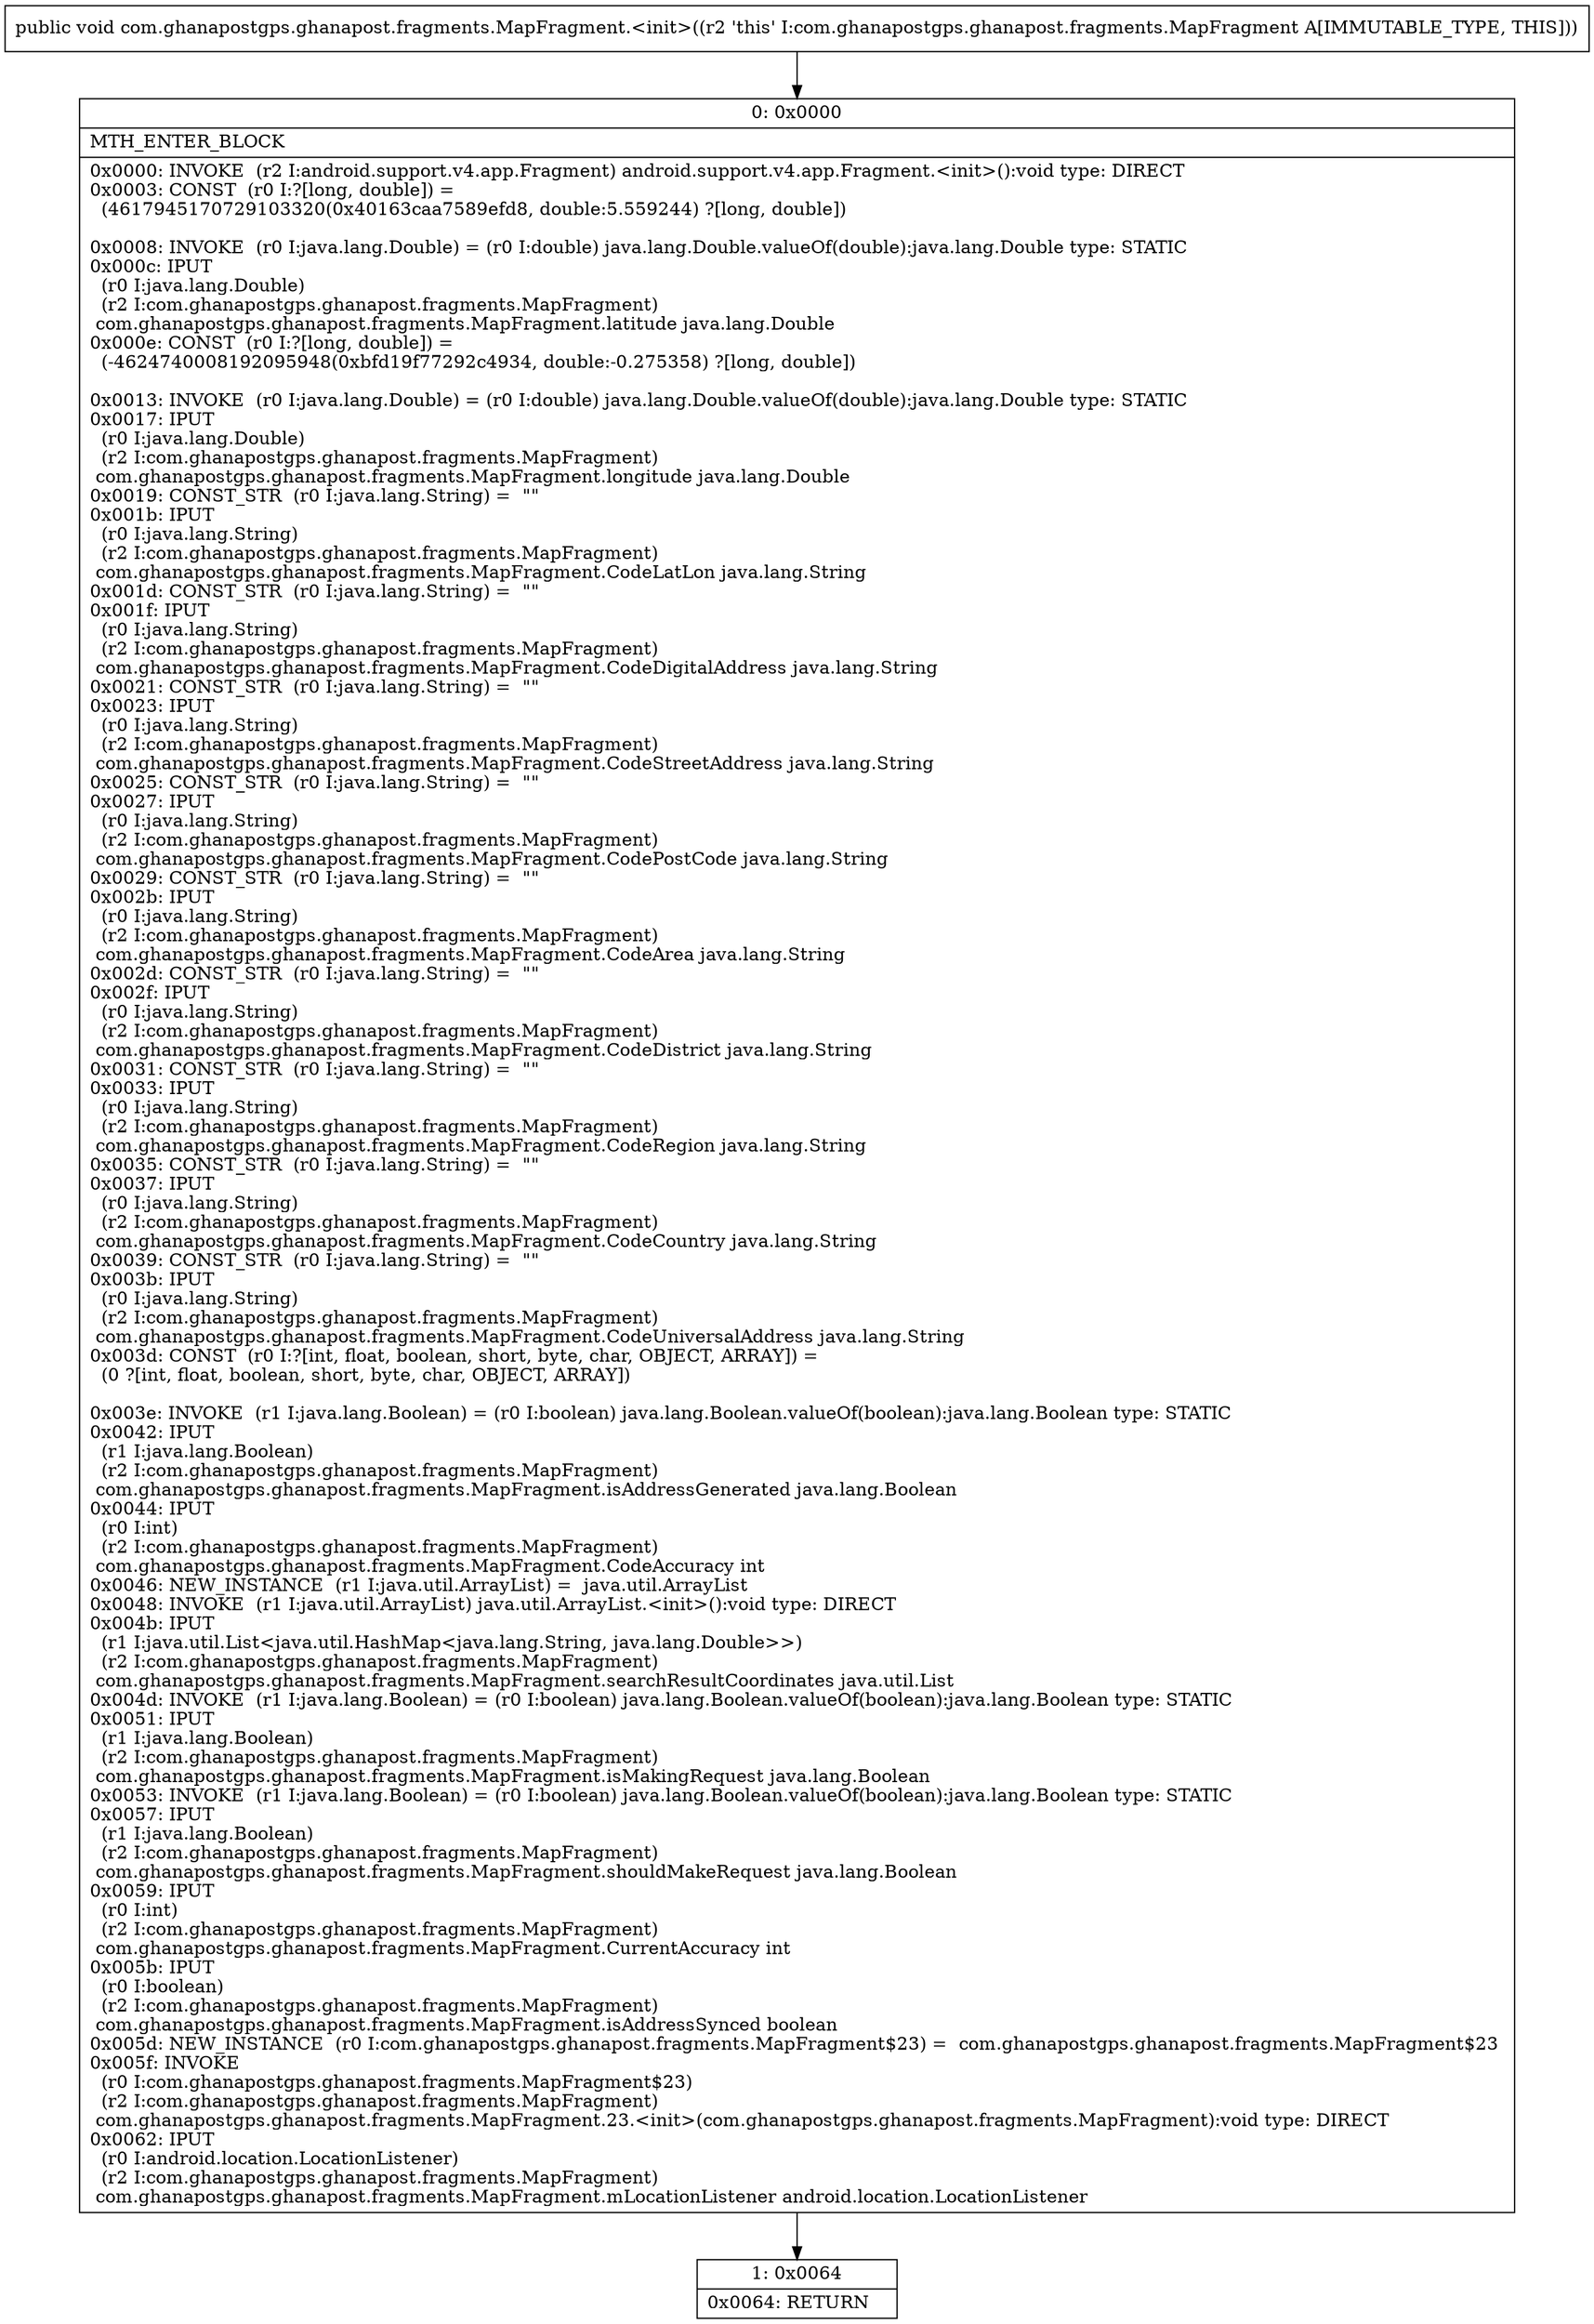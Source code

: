 digraph "CFG forcom.ghanapostgps.ghanapost.fragments.MapFragment.\<init\>()V" {
Node_0 [shape=record,label="{0\:\ 0x0000|MTH_ENTER_BLOCK\l|0x0000: INVOKE  (r2 I:android.support.v4.app.Fragment) android.support.v4.app.Fragment.\<init\>():void type: DIRECT \l0x0003: CONST  (r0 I:?[long, double]) = \l  (4617945170729103320(0x40163caa7589efd8, double:5.559244) ?[long, double])\l \l0x0008: INVOKE  (r0 I:java.lang.Double) = (r0 I:double) java.lang.Double.valueOf(double):java.lang.Double type: STATIC \l0x000c: IPUT  \l  (r0 I:java.lang.Double)\l  (r2 I:com.ghanapostgps.ghanapost.fragments.MapFragment)\l com.ghanapostgps.ghanapost.fragments.MapFragment.latitude java.lang.Double \l0x000e: CONST  (r0 I:?[long, double]) = \l  (\-4624740008192095948(0xbfd19f77292c4934, double:\-0.275358) ?[long, double])\l \l0x0013: INVOKE  (r0 I:java.lang.Double) = (r0 I:double) java.lang.Double.valueOf(double):java.lang.Double type: STATIC \l0x0017: IPUT  \l  (r0 I:java.lang.Double)\l  (r2 I:com.ghanapostgps.ghanapost.fragments.MapFragment)\l com.ghanapostgps.ghanapost.fragments.MapFragment.longitude java.lang.Double \l0x0019: CONST_STR  (r0 I:java.lang.String) =  \"\" \l0x001b: IPUT  \l  (r0 I:java.lang.String)\l  (r2 I:com.ghanapostgps.ghanapost.fragments.MapFragment)\l com.ghanapostgps.ghanapost.fragments.MapFragment.CodeLatLon java.lang.String \l0x001d: CONST_STR  (r0 I:java.lang.String) =  \"\" \l0x001f: IPUT  \l  (r0 I:java.lang.String)\l  (r2 I:com.ghanapostgps.ghanapost.fragments.MapFragment)\l com.ghanapostgps.ghanapost.fragments.MapFragment.CodeDigitalAddress java.lang.String \l0x0021: CONST_STR  (r0 I:java.lang.String) =  \"\" \l0x0023: IPUT  \l  (r0 I:java.lang.String)\l  (r2 I:com.ghanapostgps.ghanapost.fragments.MapFragment)\l com.ghanapostgps.ghanapost.fragments.MapFragment.CodeStreetAddress java.lang.String \l0x0025: CONST_STR  (r0 I:java.lang.String) =  \"\" \l0x0027: IPUT  \l  (r0 I:java.lang.String)\l  (r2 I:com.ghanapostgps.ghanapost.fragments.MapFragment)\l com.ghanapostgps.ghanapost.fragments.MapFragment.CodePostCode java.lang.String \l0x0029: CONST_STR  (r0 I:java.lang.String) =  \"\" \l0x002b: IPUT  \l  (r0 I:java.lang.String)\l  (r2 I:com.ghanapostgps.ghanapost.fragments.MapFragment)\l com.ghanapostgps.ghanapost.fragments.MapFragment.CodeArea java.lang.String \l0x002d: CONST_STR  (r0 I:java.lang.String) =  \"\" \l0x002f: IPUT  \l  (r0 I:java.lang.String)\l  (r2 I:com.ghanapostgps.ghanapost.fragments.MapFragment)\l com.ghanapostgps.ghanapost.fragments.MapFragment.CodeDistrict java.lang.String \l0x0031: CONST_STR  (r0 I:java.lang.String) =  \"\" \l0x0033: IPUT  \l  (r0 I:java.lang.String)\l  (r2 I:com.ghanapostgps.ghanapost.fragments.MapFragment)\l com.ghanapostgps.ghanapost.fragments.MapFragment.CodeRegion java.lang.String \l0x0035: CONST_STR  (r0 I:java.lang.String) =  \"\" \l0x0037: IPUT  \l  (r0 I:java.lang.String)\l  (r2 I:com.ghanapostgps.ghanapost.fragments.MapFragment)\l com.ghanapostgps.ghanapost.fragments.MapFragment.CodeCountry java.lang.String \l0x0039: CONST_STR  (r0 I:java.lang.String) =  \"\" \l0x003b: IPUT  \l  (r0 I:java.lang.String)\l  (r2 I:com.ghanapostgps.ghanapost.fragments.MapFragment)\l com.ghanapostgps.ghanapost.fragments.MapFragment.CodeUniversalAddress java.lang.String \l0x003d: CONST  (r0 I:?[int, float, boolean, short, byte, char, OBJECT, ARRAY]) = \l  (0 ?[int, float, boolean, short, byte, char, OBJECT, ARRAY])\l \l0x003e: INVOKE  (r1 I:java.lang.Boolean) = (r0 I:boolean) java.lang.Boolean.valueOf(boolean):java.lang.Boolean type: STATIC \l0x0042: IPUT  \l  (r1 I:java.lang.Boolean)\l  (r2 I:com.ghanapostgps.ghanapost.fragments.MapFragment)\l com.ghanapostgps.ghanapost.fragments.MapFragment.isAddressGenerated java.lang.Boolean \l0x0044: IPUT  \l  (r0 I:int)\l  (r2 I:com.ghanapostgps.ghanapost.fragments.MapFragment)\l com.ghanapostgps.ghanapost.fragments.MapFragment.CodeAccuracy int \l0x0046: NEW_INSTANCE  (r1 I:java.util.ArrayList) =  java.util.ArrayList \l0x0048: INVOKE  (r1 I:java.util.ArrayList) java.util.ArrayList.\<init\>():void type: DIRECT \l0x004b: IPUT  \l  (r1 I:java.util.List\<java.util.HashMap\<java.lang.String, java.lang.Double\>\>)\l  (r2 I:com.ghanapostgps.ghanapost.fragments.MapFragment)\l com.ghanapostgps.ghanapost.fragments.MapFragment.searchResultCoordinates java.util.List \l0x004d: INVOKE  (r1 I:java.lang.Boolean) = (r0 I:boolean) java.lang.Boolean.valueOf(boolean):java.lang.Boolean type: STATIC \l0x0051: IPUT  \l  (r1 I:java.lang.Boolean)\l  (r2 I:com.ghanapostgps.ghanapost.fragments.MapFragment)\l com.ghanapostgps.ghanapost.fragments.MapFragment.isMakingRequest java.lang.Boolean \l0x0053: INVOKE  (r1 I:java.lang.Boolean) = (r0 I:boolean) java.lang.Boolean.valueOf(boolean):java.lang.Boolean type: STATIC \l0x0057: IPUT  \l  (r1 I:java.lang.Boolean)\l  (r2 I:com.ghanapostgps.ghanapost.fragments.MapFragment)\l com.ghanapostgps.ghanapost.fragments.MapFragment.shouldMakeRequest java.lang.Boolean \l0x0059: IPUT  \l  (r0 I:int)\l  (r2 I:com.ghanapostgps.ghanapost.fragments.MapFragment)\l com.ghanapostgps.ghanapost.fragments.MapFragment.CurrentAccuracy int \l0x005b: IPUT  \l  (r0 I:boolean)\l  (r2 I:com.ghanapostgps.ghanapost.fragments.MapFragment)\l com.ghanapostgps.ghanapost.fragments.MapFragment.isAddressSynced boolean \l0x005d: NEW_INSTANCE  (r0 I:com.ghanapostgps.ghanapost.fragments.MapFragment$23) =  com.ghanapostgps.ghanapost.fragments.MapFragment$23 \l0x005f: INVOKE  \l  (r0 I:com.ghanapostgps.ghanapost.fragments.MapFragment$23)\l  (r2 I:com.ghanapostgps.ghanapost.fragments.MapFragment)\l com.ghanapostgps.ghanapost.fragments.MapFragment.23.\<init\>(com.ghanapostgps.ghanapost.fragments.MapFragment):void type: DIRECT \l0x0062: IPUT  \l  (r0 I:android.location.LocationListener)\l  (r2 I:com.ghanapostgps.ghanapost.fragments.MapFragment)\l com.ghanapostgps.ghanapost.fragments.MapFragment.mLocationListener android.location.LocationListener \l}"];
Node_1 [shape=record,label="{1\:\ 0x0064|0x0064: RETURN   \l}"];
MethodNode[shape=record,label="{public void com.ghanapostgps.ghanapost.fragments.MapFragment.\<init\>((r2 'this' I:com.ghanapostgps.ghanapost.fragments.MapFragment A[IMMUTABLE_TYPE, THIS])) }"];
MethodNode -> Node_0;
Node_0 -> Node_1;
}

